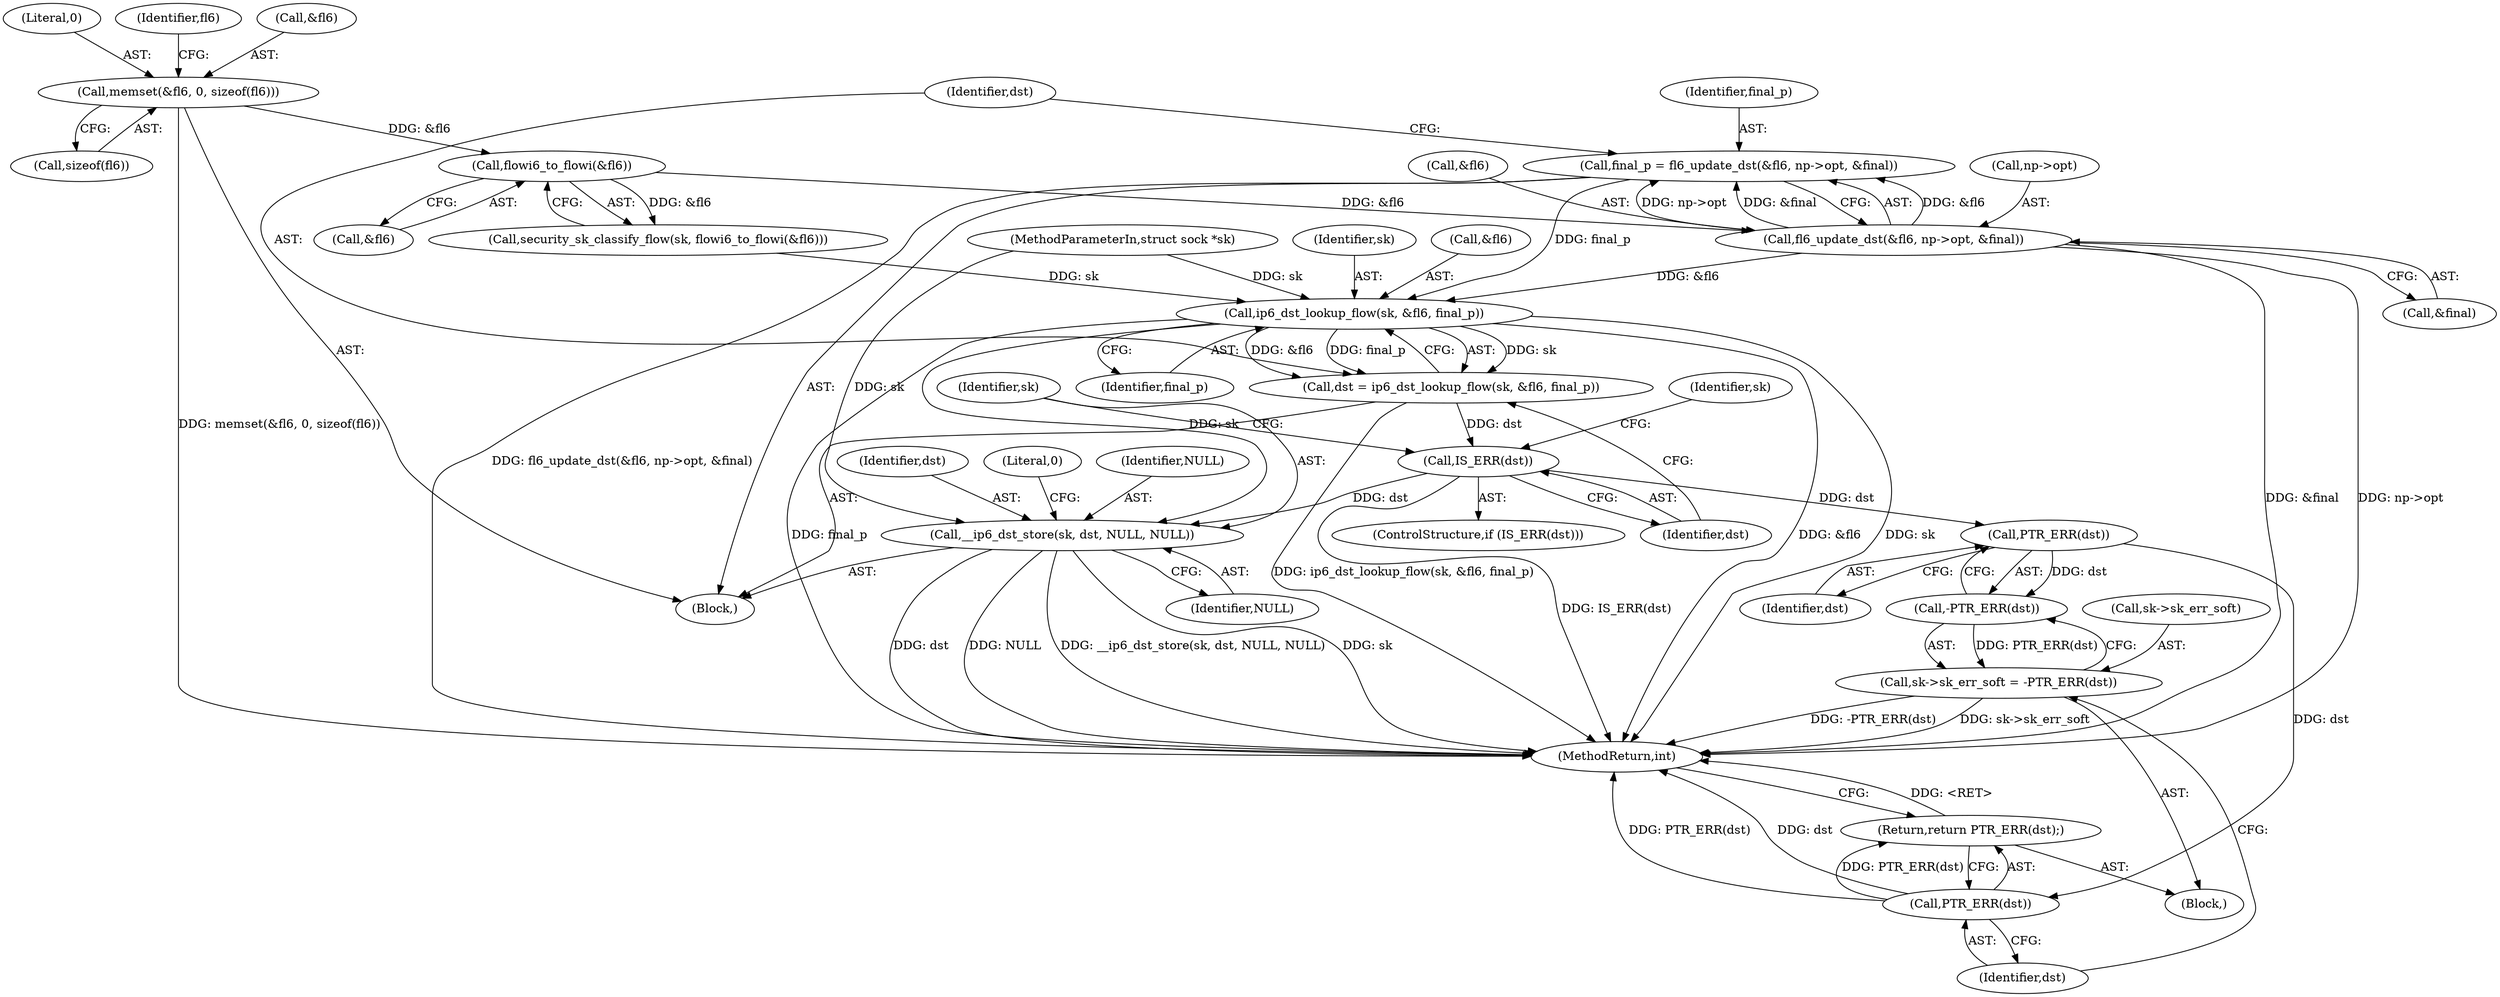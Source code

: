 digraph "1_linux_45f6fad84cc305103b28d73482b344d7f5b76f39_3@API" {
"1000195" [label="(Call,final_p = fl6_update_dst(&fl6, np->opt, &final))"];
"1000197" [label="(Call,fl6_update_dst(&fl6, np->opt, &final))"];
"1000192" [label="(Call,flowi6_to_flowi(&fl6))"];
"1000128" [label="(Call,memset(&fl6, 0, sizeof(fl6)))"];
"1000207" [label="(Call,ip6_dst_lookup_flow(sk, &fl6, final_p))"];
"1000205" [label="(Call,dst = ip6_dst_lookup_flow(sk, &fl6, final_p))"];
"1000213" [label="(Call,IS_ERR(dst))"];
"1000226" [label="(Call,PTR_ERR(dst))"];
"1000225" [label="(Call,-PTR_ERR(dst))"];
"1000221" [label="(Call,sk->sk_err_soft = -PTR_ERR(dst))"];
"1000229" [label="(Call,PTR_ERR(dst))"];
"1000228" [label="(Return,return PTR_ERR(dst);)"];
"1000231" [label="(Call,__ip6_dst_store(sk, dst, NULL, NULL))"];
"1000128" [label="(Call,memset(&fl6, 0, sizeof(fl6)))"];
"1000208" [label="(Identifier,sk)"];
"1000238" [label="(MethodReturn,int)"];
"1000212" [label="(ControlStructure,if (IS_ERR(dst)))"];
"1000227" [label="(Identifier,dst)"];
"1000232" [label="(Identifier,sk)"];
"1000207" [label="(Call,ip6_dst_lookup_flow(sk, &fl6, final_p))"];
"1000119" [label="(Block,)"];
"1000214" [label="(Identifier,dst)"];
"1000225" [label="(Call,-PTR_ERR(dst))"];
"1000233" [label="(Identifier,dst)"];
"1000131" [label="(Literal,0)"];
"1000197" [label="(Call,fl6_update_dst(&fl6, np->opt, &final))"];
"1000213" [label="(Call,IS_ERR(dst))"];
"1000218" [label="(Identifier,sk)"];
"1000228" [label="(Return,return PTR_ERR(dst);)"];
"1000101" [label="(MethodParameterIn,struct sock *sk)"];
"1000215" [label="(Block,)"];
"1000235" [label="(Identifier,NULL)"];
"1000222" [label="(Call,sk->sk_err_soft)"];
"1000132" [label="(Call,sizeof(fl6))"];
"1000231" [label="(Call,__ip6_dst_store(sk, dst, NULL, NULL))"];
"1000190" [label="(Call,security_sk_classify_flow(sk, flowi6_to_flowi(&fl6)))"];
"1000196" [label="(Identifier,final_p)"];
"1000203" [label="(Call,&final)"];
"1000211" [label="(Identifier,final_p)"];
"1000237" [label="(Literal,0)"];
"1000193" [label="(Call,&fl6)"];
"1000136" [label="(Identifier,fl6)"];
"1000192" [label="(Call,flowi6_to_flowi(&fl6))"];
"1000234" [label="(Identifier,NULL)"];
"1000230" [label="(Identifier,dst)"];
"1000221" [label="(Call,sk->sk_err_soft = -PTR_ERR(dst))"];
"1000129" [label="(Call,&fl6)"];
"1000226" [label="(Call,PTR_ERR(dst))"];
"1000200" [label="(Call,np->opt)"];
"1000205" [label="(Call,dst = ip6_dst_lookup_flow(sk, &fl6, final_p))"];
"1000229" [label="(Call,PTR_ERR(dst))"];
"1000206" [label="(Identifier,dst)"];
"1000195" [label="(Call,final_p = fl6_update_dst(&fl6, np->opt, &final))"];
"1000198" [label="(Call,&fl6)"];
"1000209" [label="(Call,&fl6)"];
"1000195" -> "1000119"  [label="AST: "];
"1000195" -> "1000197"  [label="CFG: "];
"1000196" -> "1000195"  [label="AST: "];
"1000197" -> "1000195"  [label="AST: "];
"1000206" -> "1000195"  [label="CFG: "];
"1000195" -> "1000238"  [label="DDG: fl6_update_dst(&fl6, np->opt, &final)"];
"1000197" -> "1000195"  [label="DDG: &fl6"];
"1000197" -> "1000195"  [label="DDG: np->opt"];
"1000197" -> "1000195"  [label="DDG: &final"];
"1000195" -> "1000207"  [label="DDG: final_p"];
"1000197" -> "1000203"  [label="CFG: "];
"1000198" -> "1000197"  [label="AST: "];
"1000200" -> "1000197"  [label="AST: "];
"1000203" -> "1000197"  [label="AST: "];
"1000197" -> "1000238"  [label="DDG: np->opt"];
"1000197" -> "1000238"  [label="DDG: &final"];
"1000192" -> "1000197"  [label="DDG: &fl6"];
"1000197" -> "1000207"  [label="DDG: &fl6"];
"1000192" -> "1000190"  [label="AST: "];
"1000192" -> "1000193"  [label="CFG: "];
"1000193" -> "1000192"  [label="AST: "];
"1000190" -> "1000192"  [label="CFG: "];
"1000192" -> "1000190"  [label="DDG: &fl6"];
"1000128" -> "1000192"  [label="DDG: &fl6"];
"1000128" -> "1000119"  [label="AST: "];
"1000128" -> "1000132"  [label="CFG: "];
"1000129" -> "1000128"  [label="AST: "];
"1000131" -> "1000128"  [label="AST: "];
"1000132" -> "1000128"  [label="AST: "];
"1000136" -> "1000128"  [label="CFG: "];
"1000128" -> "1000238"  [label="DDG: memset(&fl6, 0, sizeof(fl6))"];
"1000207" -> "1000205"  [label="AST: "];
"1000207" -> "1000211"  [label="CFG: "];
"1000208" -> "1000207"  [label="AST: "];
"1000209" -> "1000207"  [label="AST: "];
"1000211" -> "1000207"  [label="AST: "];
"1000205" -> "1000207"  [label="CFG: "];
"1000207" -> "1000238"  [label="DDG: &fl6"];
"1000207" -> "1000238"  [label="DDG: sk"];
"1000207" -> "1000238"  [label="DDG: final_p"];
"1000207" -> "1000205"  [label="DDG: sk"];
"1000207" -> "1000205"  [label="DDG: &fl6"];
"1000207" -> "1000205"  [label="DDG: final_p"];
"1000190" -> "1000207"  [label="DDG: sk"];
"1000101" -> "1000207"  [label="DDG: sk"];
"1000207" -> "1000231"  [label="DDG: sk"];
"1000205" -> "1000119"  [label="AST: "];
"1000206" -> "1000205"  [label="AST: "];
"1000214" -> "1000205"  [label="CFG: "];
"1000205" -> "1000238"  [label="DDG: ip6_dst_lookup_flow(sk, &fl6, final_p)"];
"1000205" -> "1000213"  [label="DDG: dst"];
"1000213" -> "1000212"  [label="AST: "];
"1000213" -> "1000214"  [label="CFG: "];
"1000214" -> "1000213"  [label="AST: "];
"1000218" -> "1000213"  [label="CFG: "];
"1000232" -> "1000213"  [label="CFG: "];
"1000213" -> "1000238"  [label="DDG: IS_ERR(dst)"];
"1000213" -> "1000226"  [label="DDG: dst"];
"1000213" -> "1000231"  [label="DDG: dst"];
"1000226" -> "1000225"  [label="AST: "];
"1000226" -> "1000227"  [label="CFG: "];
"1000227" -> "1000226"  [label="AST: "];
"1000225" -> "1000226"  [label="CFG: "];
"1000226" -> "1000225"  [label="DDG: dst"];
"1000226" -> "1000229"  [label="DDG: dst"];
"1000225" -> "1000221"  [label="AST: "];
"1000221" -> "1000225"  [label="CFG: "];
"1000225" -> "1000221"  [label="DDG: PTR_ERR(dst)"];
"1000221" -> "1000215"  [label="AST: "];
"1000222" -> "1000221"  [label="AST: "];
"1000230" -> "1000221"  [label="CFG: "];
"1000221" -> "1000238"  [label="DDG: -PTR_ERR(dst)"];
"1000221" -> "1000238"  [label="DDG: sk->sk_err_soft"];
"1000229" -> "1000228"  [label="AST: "];
"1000229" -> "1000230"  [label="CFG: "];
"1000230" -> "1000229"  [label="AST: "];
"1000228" -> "1000229"  [label="CFG: "];
"1000229" -> "1000238"  [label="DDG: PTR_ERR(dst)"];
"1000229" -> "1000238"  [label="DDG: dst"];
"1000229" -> "1000228"  [label="DDG: PTR_ERR(dst)"];
"1000228" -> "1000215"  [label="AST: "];
"1000238" -> "1000228"  [label="CFG: "];
"1000228" -> "1000238"  [label="DDG: <RET>"];
"1000231" -> "1000119"  [label="AST: "];
"1000231" -> "1000235"  [label="CFG: "];
"1000232" -> "1000231"  [label="AST: "];
"1000233" -> "1000231"  [label="AST: "];
"1000234" -> "1000231"  [label="AST: "];
"1000235" -> "1000231"  [label="AST: "];
"1000237" -> "1000231"  [label="CFG: "];
"1000231" -> "1000238"  [label="DDG: dst"];
"1000231" -> "1000238"  [label="DDG: NULL"];
"1000231" -> "1000238"  [label="DDG: __ip6_dst_store(sk, dst, NULL, NULL)"];
"1000231" -> "1000238"  [label="DDG: sk"];
"1000101" -> "1000231"  [label="DDG: sk"];
}
